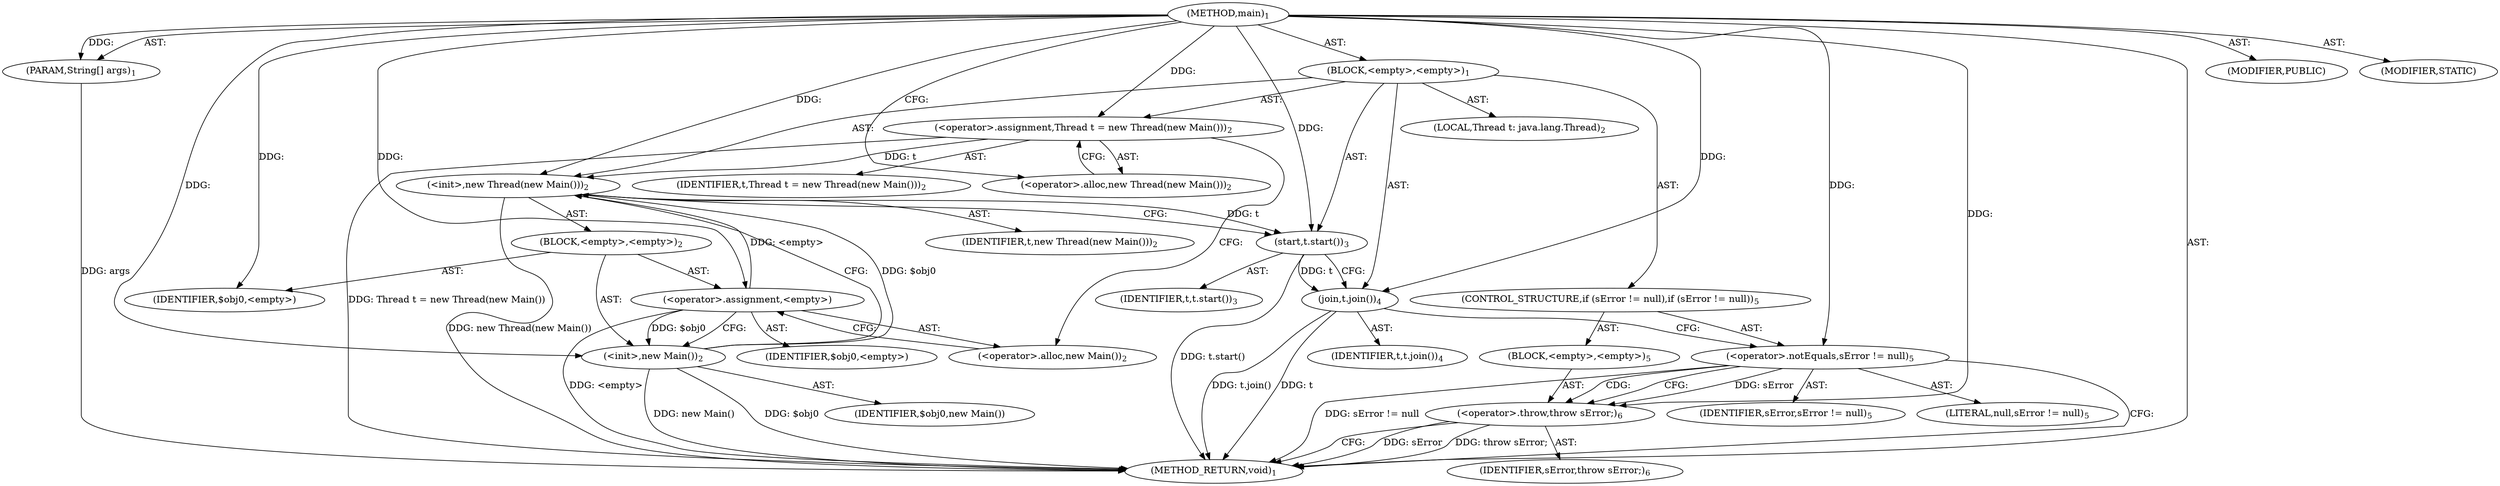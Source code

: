 digraph "main" {  
"19" [label = <(METHOD,main)<SUB>1</SUB>> ]
"20" [label = <(PARAM,String[] args)<SUB>1</SUB>> ]
"21" [label = <(BLOCK,&lt;empty&gt;,&lt;empty&gt;)<SUB>1</SUB>> ]
"4" [label = <(LOCAL,Thread t: java.lang.Thread)<SUB>2</SUB>> ]
"22" [label = <(&lt;operator&gt;.assignment,Thread t = new Thread(new Main()))<SUB>2</SUB>> ]
"23" [label = <(IDENTIFIER,t,Thread t = new Thread(new Main()))<SUB>2</SUB>> ]
"24" [label = <(&lt;operator&gt;.alloc,new Thread(new Main()))<SUB>2</SUB>> ]
"25" [label = <(&lt;init&gt;,new Thread(new Main()))<SUB>2</SUB>> ]
"3" [label = <(IDENTIFIER,t,new Thread(new Main()))<SUB>2</SUB>> ]
"26" [label = <(BLOCK,&lt;empty&gt;,&lt;empty&gt;)<SUB>2</SUB>> ]
"27" [label = <(&lt;operator&gt;.assignment,&lt;empty&gt;)> ]
"28" [label = <(IDENTIFIER,$obj0,&lt;empty&gt;)> ]
"29" [label = <(&lt;operator&gt;.alloc,new Main())<SUB>2</SUB>> ]
"30" [label = <(&lt;init&gt;,new Main())<SUB>2</SUB>> ]
"31" [label = <(IDENTIFIER,$obj0,new Main())> ]
"32" [label = <(IDENTIFIER,$obj0,&lt;empty&gt;)> ]
"33" [label = <(start,t.start())<SUB>3</SUB>> ]
"34" [label = <(IDENTIFIER,t,t.start())<SUB>3</SUB>> ]
"35" [label = <(join,t.join())<SUB>4</SUB>> ]
"36" [label = <(IDENTIFIER,t,t.join())<SUB>4</SUB>> ]
"37" [label = <(CONTROL_STRUCTURE,if (sError != null),if (sError != null))<SUB>5</SUB>> ]
"38" [label = <(&lt;operator&gt;.notEquals,sError != null)<SUB>5</SUB>> ]
"39" [label = <(IDENTIFIER,sError,sError != null)<SUB>5</SUB>> ]
"40" [label = <(LITERAL,null,sError != null)<SUB>5</SUB>> ]
"41" [label = <(BLOCK,&lt;empty&gt;,&lt;empty&gt;)<SUB>5</SUB>> ]
"42" [label = <(&lt;operator&gt;.throw,throw sError;)<SUB>6</SUB>> ]
"43" [label = <(IDENTIFIER,sError,throw sError;)<SUB>6</SUB>> ]
"44" [label = <(MODIFIER,PUBLIC)> ]
"45" [label = <(MODIFIER,STATIC)> ]
"46" [label = <(METHOD_RETURN,void)<SUB>1</SUB>> ]
  "19" -> "20"  [ label = "AST: "] 
  "19" -> "21"  [ label = "AST: "] 
  "19" -> "44"  [ label = "AST: "] 
  "19" -> "45"  [ label = "AST: "] 
  "19" -> "46"  [ label = "AST: "] 
  "21" -> "4"  [ label = "AST: "] 
  "21" -> "22"  [ label = "AST: "] 
  "21" -> "25"  [ label = "AST: "] 
  "21" -> "33"  [ label = "AST: "] 
  "21" -> "35"  [ label = "AST: "] 
  "21" -> "37"  [ label = "AST: "] 
  "22" -> "23"  [ label = "AST: "] 
  "22" -> "24"  [ label = "AST: "] 
  "25" -> "3"  [ label = "AST: "] 
  "25" -> "26"  [ label = "AST: "] 
  "26" -> "27"  [ label = "AST: "] 
  "26" -> "30"  [ label = "AST: "] 
  "26" -> "32"  [ label = "AST: "] 
  "27" -> "28"  [ label = "AST: "] 
  "27" -> "29"  [ label = "AST: "] 
  "30" -> "31"  [ label = "AST: "] 
  "33" -> "34"  [ label = "AST: "] 
  "35" -> "36"  [ label = "AST: "] 
  "37" -> "38"  [ label = "AST: "] 
  "37" -> "41"  [ label = "AST: "] 
  "38" -> "39"  [ label = "AST: "] 
  "38" -> "40"  [ label = "AST: "] 
  "41" -> "42"  [ label = "AST: "] 
  "42" -> "43"  [ label = "AST: "] 
  "22" -> "29"  [ label = "CFG: "] 
  "25" -> "33"  [ label = "CFG: "] 
  "33" -> "35"  [ label = "CFG: "] 
  "35" -> "38"  [ label = "CFG: "] 
  "24" -> "22"  [ label = "CFG: "] 
  "38" -> "46"  [ label = "CFG: "] 
  "38" -> "42"  [ label = "CFG: "] 
  "27" -> "30"  [ label = "CFG: "] 
  "30" -> "25"  [ label = "CFG: "] 
  "42" -> "46"  [ label = "CFG: "] 
  "29" -> "27"  [ label = "CFG: "] 
  "19" -> "24"  [ label = "CFG: "] 
  "20" -> "46"  [ label = "DDG: args"] 
  "22" -> "46"  [ label = "DDG: Thread t = new Thread(new Main())"] 
  "27" -> "46"  [ label = "DDG: &lt;empty&gt;"] 
  "30" -> "46"  [ label = "DDG: $obj0"] 
  "30" -> "46"  [ label = "DDG: new Main()"] 
  "25" -> "46"  [ label = "DDG: new Thread(new Main())"] 
  "33" -> "46"  [ label = "DDG: t.start()"] 
  "35" -> "46"  [ label = "DDG: t"] 
  "35" -> "46"  [ label = "DDG: t.join()"] 
  "38" -> "46"  [ label = "DDG: sError != null"] 
  "42" -> "46"  [ label = "DDG: sError"] 
  "42" -> "46"  [ label = "DDG: throw sError;"] 
  "19" -> "20"  [ label = "DDG: "] 
  "19" -> "22"  [ label = "DDG: "] 
  "22" -> "25"  [ label = "DDG: t"] 
  "19" -> "25"  [ label = "DDG: "] 
  "27" -> "25"  [ label = "DDG: &lt;empty&gt;"] 
  "30" -> "25"  [ label = "DDG: $obj0"] 
  "25" -> "33"  [ label = "DDG: t"] 
  "19" -> "33"  [ label = "DDG: "] 
  "33" -> "35"  [ label = "DDG: t"] 
  "19" -> "35"  [ label = "DDG: "] 
  "19" -> "27"  [ label = "DDG: "] 
  "19" -> "32"  [ label = "DDG: "] 
  "19" -> "38"  [ label = "DDG: "] 
  "27" -> "30"  [ label = "DDG: $obj0"] 
  "19" -> "30"  [ label = "DDG: "] 
  "38" -> "42"  [ label = "DDG: sError"] 
  "19" -> "42"  [ label = "DDG: "] 
  "38" -> "42"  [ label = "CDG: "] 
}
